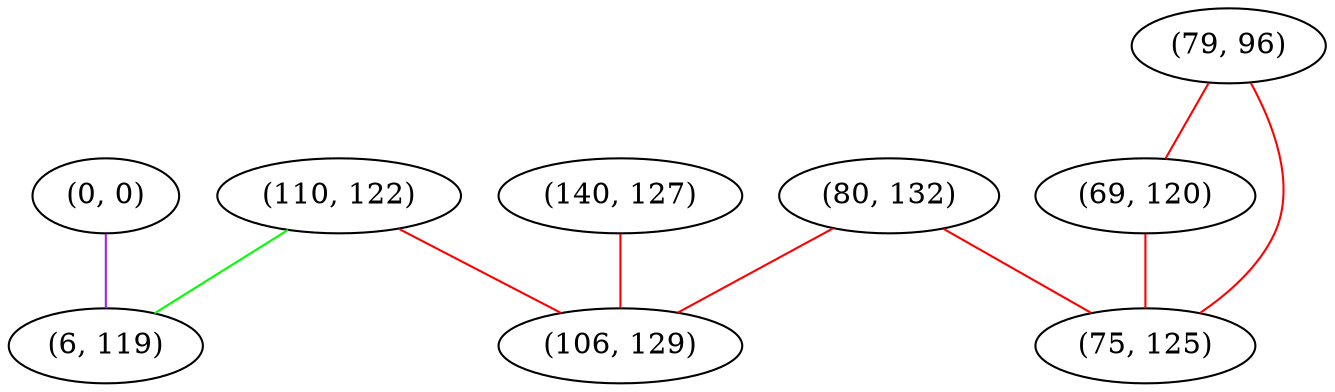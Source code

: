 graph "" {
"(0, 0)";
"(80, 132)";
"(79, 96)";
"(69, 120)";
"(75, 125)";
"(140, 127)";
"(110, 122)";
"(6, 119)";
"(106, 129)";
"(0, 0)" -- "(6, 119)"  [color=purple, key=0, weight=4];
"(80, 132)" -- "(106, 129)"  [color=red, key=0, weight=1];
"(80, 132)" -- "(75, 125)"  [color=red, key=0, weight=1];
"(79, 96)" -- "(69, 120)"  [color=red, key=0, weight=1];
"(79, 96)" -- "(75, 125)"  [color=red, key=0, weight=1];
"(69, 120)" -- "(75, 125)"  [color=red, key=0, weight=1];
"(140, 127)" -- "(106, 129)"  [color=red, key=0, weight=1];
"(110, 122)" -- "(6, 119)"  [color=green, key=0, weight=2];
"(110, 122)" -- "(106, 129)"  [color=red, key=0, weight=1];
}
